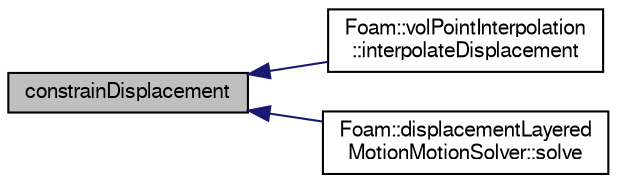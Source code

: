 digraph "constrainDisplacement"
{
  bgcolor="transparent";
  edge [fontname="FreeSans",fontsize="10",labelfontname="FreeSans",labelfontsize="10"];
  node [fontname="FreeSans",fontsize="10",shape=record];
  rankdir="LR";
  Node1 [label="constrainDisplacement",height=0.2,width=0.4,color="black", fillcolor="grey75", style="filled" fontcolor="black"];
  Node1 -> Node2 [dir="back",color="midnightblue",fontsize="10",style="solid",fontname="FreeSans"];
  Node2 [label="Foam::volPointInterpolation\l::interpolateDisplacement",height=0.2,width=0.4,color="black",URL="$a02734.html#a0b9cf8a7f9f20a3d261c1c0a720e0133",tooltip="Interpolate from volField to pointField. "];
  Node1 -> Node3 [dir="back",color="midnightblue",fontsize="10",style="solid",fontname="FreeSans"];
  Node3 [label="Foam::displacementLayered\lMotionMotionSolver::solve",height=0.2,width=0.4,color="black",URL="$a00530.html#af7d39f0eac0af0ed5785935ac72a1e7d",tooltip="Solve for motion. "];
}
